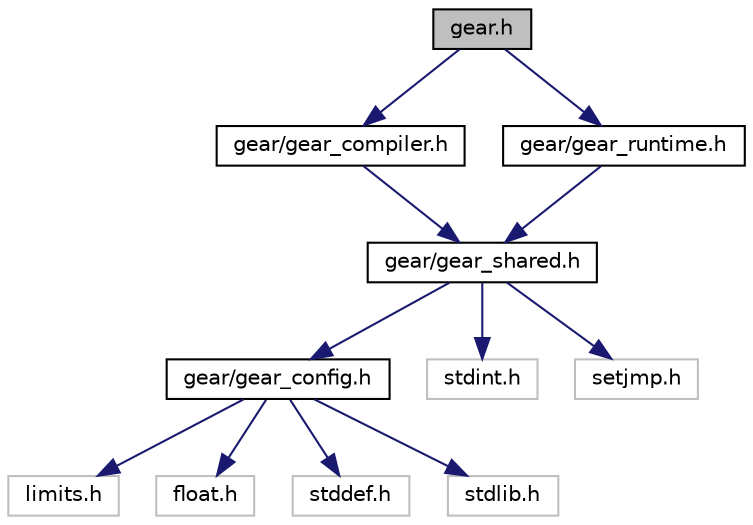 digraph "gear.h"
{
  edge [fontname="Helvetica",fontsize="10",labelfontname="Helvetica",labelfontsize="10"];
  node [fontname="Helvetica",fontsize="10",shape=record];
  Node0 [label="gear.h",height=0.2,width=0.4,color="black", fillcolor="grey75", style="filled", fontcolor="black"];
  Node0 -> Node1 [color="midnightblue",fontsize="10",style="solid",fontname="Helvetica"];
  Node1 [label="gear/gear_compiler.h",height=0.2,width=0.4,color="black", fillcolor="white", style="filled",URL="$gear__compiler_8h.html",tooltip="Complete interface definitions for the compiler. "];
  Node1 -> Node2 [color="midnightblue",fontsize="10",style="solid",fontname="Helvetica"];
  Node2 [label="gear/gear_shared.h",height=0.2,width=0.4,color="black", fillcolor="white", style="filled",URL="$gear__shared_8h.html",tooltip="Definitions common to both the runtime and compiler. "];
  Node2 -> Node3 [color="midnightblue",fontsize="10",style="solid",fontname="Helvetica"];
  Node3 [label="gear/gear_config.h",height=0.2,width=0.4,color="black", fillcolor="white", style="filled",URL="$gear__config_8h.html",tooltip="User configuration options. "];
  Node3 -> Node4 [color="midnightblue",fontsize="10",style="solid",fontname="Helvetica"];
  Node4 [label="limits.h",height=0.2,width=0.4,color="grey75", fillcolor="white", style="filled"];
  Node3 -> Node5 [color="midnightblue",fontsize="10",style="solid",fontname="Helvetica"];
  Node5 [label="float.h",height=0.2,width=0.4,color="grey75", fillcolor="white", style="filled"];
  Node3 -> Node6 [color="midnightblue",fontsize="10",style="solid",fontname="Helvetica"];
  Node6 [label="stddef.h",height=0.2,width=0.4,color="grey75", fillcolor="white", style="filled"];
  Node3 -> Node7 [color="midnightblue",fontsize="10",style="solid",fontname="Helvetica"];
  Node7 [label="stdlib.h",height=0.2,width=0.4,color="grey75", fillcolor="white", style="filled"];
  Node2 -> Node8 [color="midnightblue",fontsize="10",style="solid",fontname="Helvetica"];
  Node8 [label="stdint.h",height=0.2,width=0.4,color="grey75", fillcolor="white", style="filled"];
  Node2 -> Node9 [color="midnightblue",fontsize="10",style="solid",fontname="Helvetica"];
  Node9 [label="setjmp.h",height=0.2,width=0.4,color="grey75", fillcolor="white", style="filled"];
  Node0 -> Node10 [color="midnightblue",fontsize="10",style="solid",fontname="Helvetica"];
  Node10 [label="gear/gear_runtime.h",height=0.2,width=0.4,color="black", fillcolor="white", style="filled",URL="$gear__runtime_8h.html",tooltip="Complete interface definitions for the runtime. "];
  Node10 -> Node2 [color="midnightblue",fontsize="10",style="solid",fontname="Helvetica"];
}
